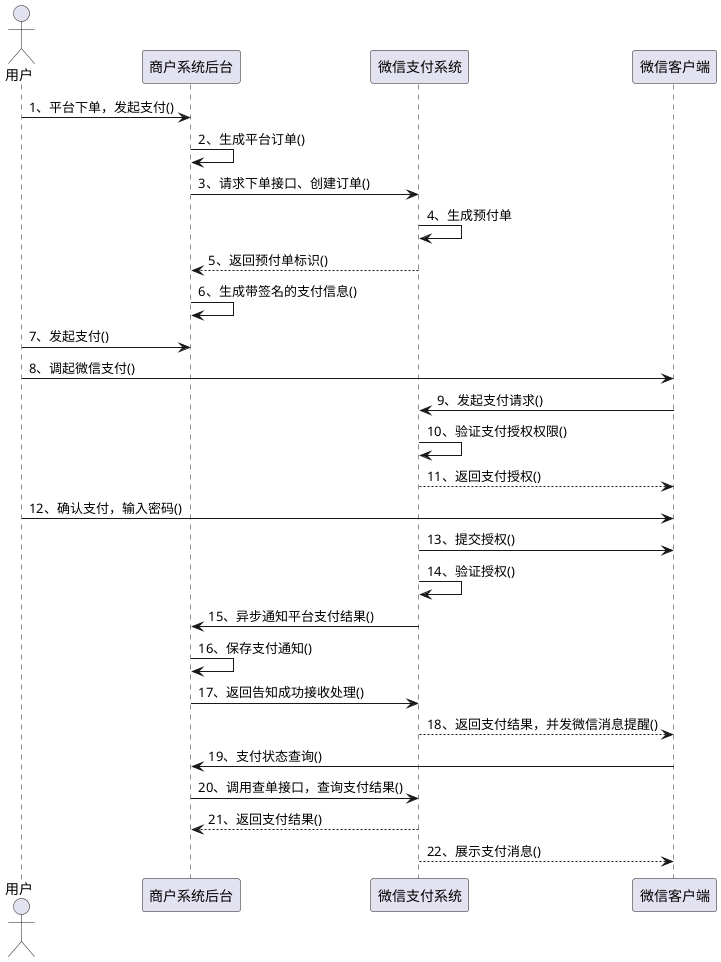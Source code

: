 https://plantuml.com/zh/

@startuml
actor 用户

用户 -> 商户系统后台: 1、平台下单，发起支付()

商户系统后台 -> 商户系统后台: 2、生成平台订单()

商户系统后台 -> 微信支付系统: 3、请求下单接口、创建订单()

微信支付系统 -> 微信支付系统: 4、生成预付单

微信支付系统 --> 商户系统后台: 5、返回预付单标识()

商户系统后台 -> 商户系统后台: 6、生成带签名的支付信息()

用户 -> 商户系统后台: 7、发起支付()

用户 -> 微信客户端: 8、调起微信支付()

微信客户端 -> 微信支付系统: 9、发起支付请求()

微信支付系统 -> 微信支付系统: 10、验证支付授权权限()

微信支付系统 --> 微信客户端: 11、返回支付授权()

用户 -> 微信客户端: 12、确认支付，输入密码()

微信支付系统 -> 微信客户端: 13、提交授权()

微信支付系统 -> 微信支付系统: 14、验证授权()

微信支付系统 -> 商户系统后台: 15、异步通知平台支付结果()

商户系统后台 -> 商户系统后台: 16、保存支付通知()

商户系统后台 -> 微信支付系统: 17、返回告知成功接收处理()

微信支付系统 --> 微信客户端: 18、返回支付结果，并发微信消息提醒()

微信客户端 -> 商户系统后台: 19、支付状态查询()

商户系统后台 -> 微信支付系统: 20、调用查单接口，查询支付结果()

微信支付系统 --> 商户系统后台: 21、返回支付结果()

微信支付系统 --> 微信客户端: 22、展示支付消息()
@enduml